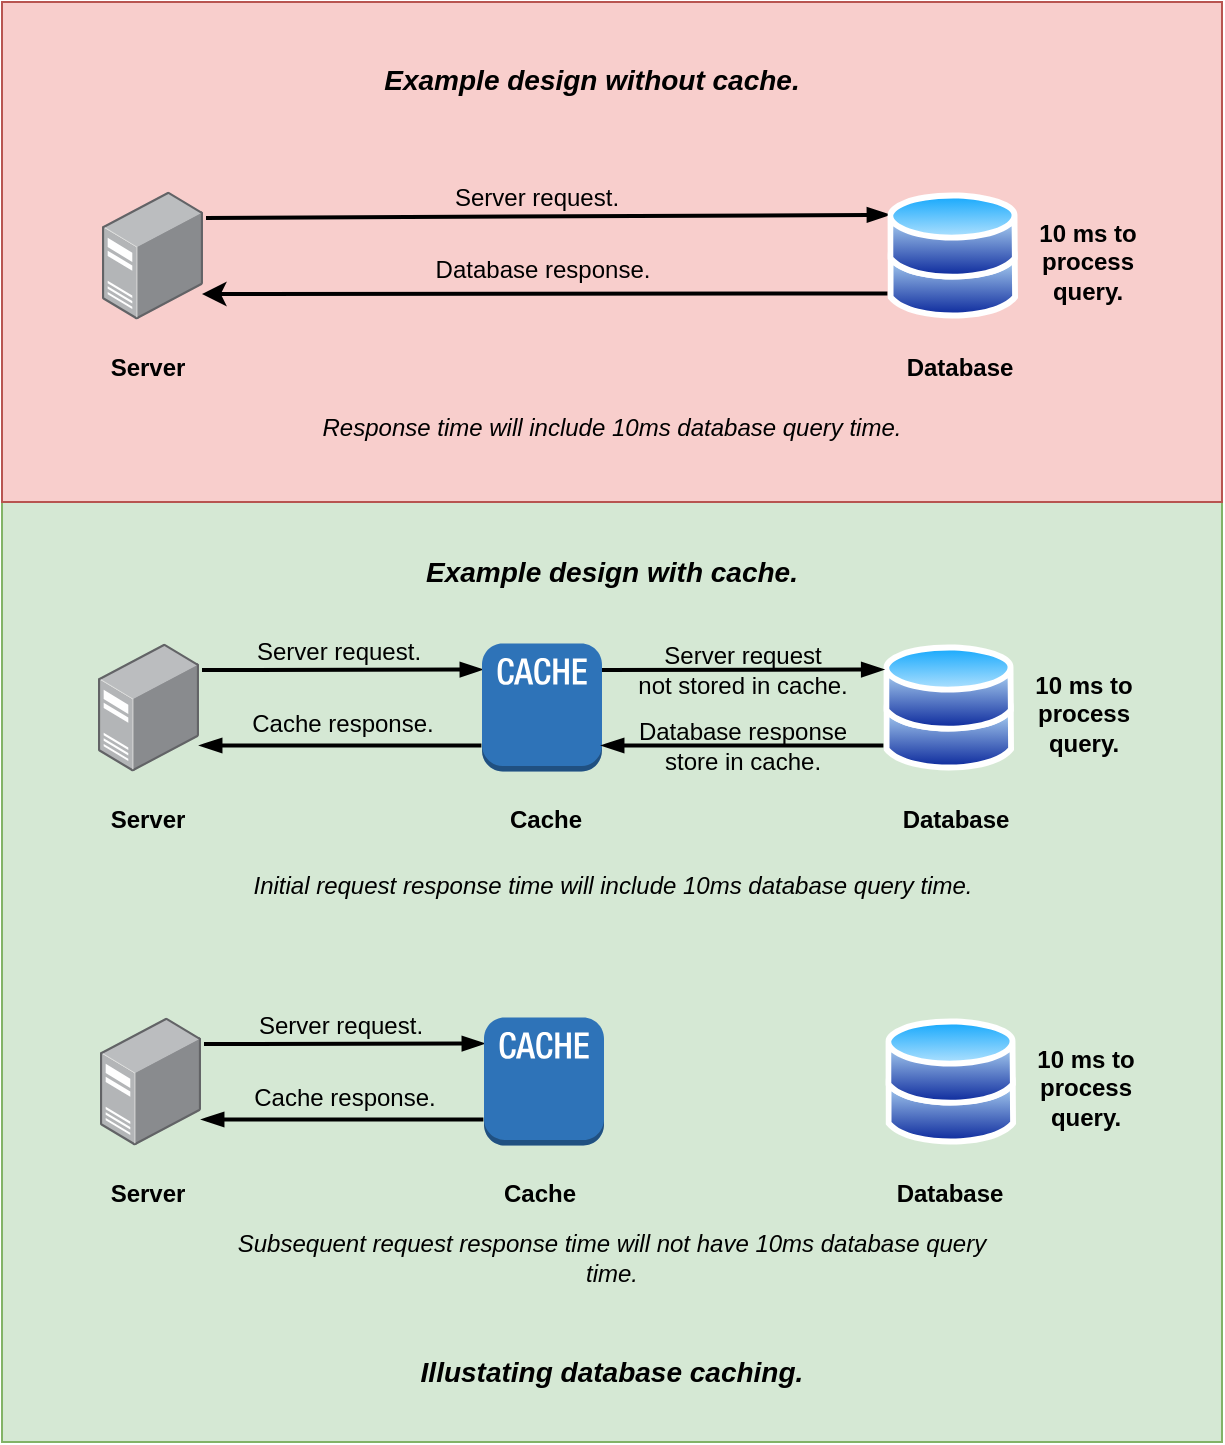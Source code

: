 <mxfile version="21.2.8" type="device">
  <diagram name="Page-1" id="a_7x29M0BtZMgexnZCFp">
    <mxGraphModel dx="1668" dy="965" grid="1" gridSize="10" guides="1" tooltips="1" connect="1" arrows="1" fold="1" page="1" pageScale="1" pageWidth="850" pageHeight="1100" math="0" shadow="0">
      <root>
        <mxCell id="0" />
        <mxCell id="1" parent="0" />
        <mxCell id="mKERD62oj-NlEk-neX_o-59" value="" style="rounded=0;whiteSpace=wrap;html=1;fillColor=#d5e8d4;strokeColor=#82b366;" vertex="1" parent="1">
          <mxGeometry x="200" y="450" width="610" height="470" as="geometry" />
        </mxCell>
        <mxCell id="mKERD62oj-NlEk-neX_o-64" value="" style="rounded=0;whiteSpace=wrap;html=1;fillColor=#f8cecc;strokeColor=#b85450;" vertex="1" parent="1">
          <mxGeometry x="200" y="200" width="610" height="250" as="geometry" />
        </mxCell>
        <mxCell id="mKERD62oj-NlEk-neX_o-13" value="Server request." style="rounded=0;orthogonalLoop=1;jettySize=auto;html=1;entryX=0;entryY=0.5;entryDx=0;entryDy=0;entryPerimeter=0;fontSize=12;fontFamily=Helvetica;strokeWidth=2;endArrow=blockThin;endFill=1;labelBackgroundColor=none;" edge="1" parent="1">
          <mxGeometry x="-0.03" y="10" relative="1" as="geometry">
            <mxPoint x="300" y="534" as="sourcePoint" />
            <mxPoint x="440" y="533.75" as="targetPoint" />
            <mxPoint y="1" as="offset" />
          </mxGeometry>
        </mxCell>
        <mxCell id="mKERD62oj-NlEk-neX_o-14" value="" style="image;points=[];aspect=fixed;html=1;align=center;shadow=0;dashed=0;image=img/lib/allied_telesis/computer_and_terminals/Server_Desktop.svg;" vertex="1" parent="1">
          <mxGeometry x="248" y="520.75" width="50.49" height="64" as="geometry" />
        </mxCell>
        <mxCell id="mKERD62oj-NlEk-neX_o-15" value="" style="image;aspect=fixed;perimeter=ellipsePerimeter;html=1;align=center;shadow=0;dashed=0;spacingTop=3;image=img/lib/active_directory/databases.svg;" vertex="1" parent="1">
          <mxGeometry x="640.69" y="520.75" width="65.31" height="64" as="geometry" />
        </mxCell>
        <mxCell id="mKERD62oj-NlEk-neX_o-16" value="Cache" style="text;html=1;strokeColor=none;fillColor=none;align=center;verticalAlign=middle;whiteSpace=wrap;rounded=0;fontStyle=1" vertex="1" parent="1">
          <mxGeometry x="441.69" y="593.5" width="60" height="30" as="geometry" />
        </mxCell>
        <mxCell id="mKERD62oj-NlEk-neX_o-17" value="Database" style="text;html=1;strokeColor=none;fillColor=none;align=center;verticalAlign=middle;whiteSpace=wrap;rounded=0;fontStyle=1" vertex="1" parent="1">
          <mxGeometry x="647" y="593.5" width="60" height="30" as="geometry" />
        </mxCell>
        <mxCell id="mKERD62oj-NlEk-neX_o-20" value="10 ms to process query." style="text;html=1;strokeColor=none;fillColor=none;align=center;verticalAlign=middle;whiteSpace=wrap;rounded=0;fontStyle=1" vertex="1" parent="1">
          <mxGeometry x="706" y="538" width="70" height="35.5" as="geometry" />
        </mxCell>
        <mxCell id="mKERD62oj-NlEk-neX_o-22" value="" style="outlineConnect=0;dashed=0;verticalLabelPosition=bottom;verticalAlign=top;align=center;html=1;shape=mxgraph.aws3.cache_node;fillColor=#2E73B8;gradientColor=none;aspect=fixed;" vertex="1" parent="1">
          <mxGeometry x="440" y="520.75" width="60" height="64" as="geometry" />
        </mxCell>
        <mxCell id="mKERD62oj-NlEk-neX_o-23" value="&lt;span style=&quot;font-size: 12px;&quot;&gt;Database response&lt;br style=&quot;font-size: 12px;&quot;&gt;store in cache.&lt;br style=&quot;font-size: 12px;&quot;&gt;&lt;/span&gt;" style="rounded=0;orthogonalLoop=1;jettySize=auto;html=1;entryX=0;entryY=0.5;entryDx=0;entryDy=0;endSize=6;startSize=6;jumpSize=9;jumpStyle=none;startArrow=blockThin;startFill=1;exitX=1;exitY=0.5;exitDx=0;exitDy=0;exitPerimeter=0;endArrow=none;endFill=0;labelBackgroundColor=none;strokeWidth=2;fontSize=12;" edge="1" parent="1">
          <mxGeometry x="-0.005" relative="1" as="geometry">
            <mxPoint x="500" y="571.75" as="sourcePoint" />
            <mxPoint x="640.69" y="571.75" as="targetPoint" />
            <mxPoint as="offset" />
          </mxGeometry>
        </mxCell>
        <mxCell id="mKERD62oj-NlEk-neX_o-26" value="&lt;font style=&quot;font-size: 12px;&quot;&gt;Server request &lt;br style=&quot;font-size: 12px;&quot;&gt;not stored in cache.&lt;/font&gt;" style="rounded=0;orthogonalLoop=1;jettySize=auto;html=1;entryX=0;entryY=0.5;entryDx=0;entryDy=0;jumpSize=9;jumpStyle=none;startArrow=none;startFill=0;endArrow=blockThin;endFill=1;labelBackgroundColor=none;fontSize=12;fontFamily=Helvetica;strokeWidth=2;" edge="1" parent="1">
          <mxGeometry x="-0.005" relative="1" as="geometry">
            <mxPoint x="500" y="534" as="sourcePoint" />
            <mxPoint x="640.69" y="533.75" as="targetPoint" />
            <mxPoint as="offset" />
          </mxGeometry>
        </mxCell>
        <mxCell id="mKERD62oj-NlEk-neX_o-27" value="&lt;span style=&quot;font-size: 12px;&quot;&gt;Cache response.&lt;/span&gt;" style="rounded=0;orthogonalLoop=1;jettySize=auto;html=1;entryX=0;entryY=0.5;entryDx=0;entryDy=0;endSize=6;startSize=6;jumpSize=9;jumpStyle=none;startArrow=blockThin;startFill=1;exitX=1;exitY=0.5;exitDx=0;exitDy=0;exitPerimeter=0;endArrow=none;endFill=0;strokeWidth=2;fontSize=12;labelBackgroundColor=none;" edge="1" parent="1">
          <mxGeometry x="0.009" y="11" relative="1" as="geometry">
            <mxPoint x="299" y="571.75" as="sourcePoint" />
            <mxPoint x="439.69" y="571.75" as="targetPoint" />
            <mxPoint as="offset" />
          </mxGeometry>
        </mxCell>
        <mxCell id="mKERD62oj-NlEk-neX_o-28" value="Server request." style="rounded=0;orthogonalLoop=1;jettySize=auto;html=1;entryX=0;entryY=0.5;entryDx=0;entryDy=0;entryPerimeter=0;fontSize=12;fontFamily=Helvetica;strokeWidth=2;endArrow=blockThin;endFill=1;labelBackgroundColor=none;" edge="1" parent="1">
          <mxGeometry x="-0.03" y="10" relative="1" as="geometry">
            <mxPoint x="301" y="721" as="sourcePoint" />
            <mxPoint x="441" y="720.75" as="targetPoint" />
            <mxPoint y="1" as="offset" />
          </mxGeometry>
        </mxCell>
        <mxCell id="mKERD62oj-NlEk-neX_o-29" value="" style="image;points=[];aspect=fixed;html=1;align=center;shadow=0;dashed=0;image=img/lib/allied_telesis/computer_and_terminals/Server_Desktop.svg;" vertex="1" parent="1">
          <mxGeometry x="249" y="707.75" width="50.49" height="64" as="geometry" />
        </mxCell>
        <mxCell id="mKERD62oj-NlEk-neX_o-30" value="" style="image;aspect=fixed;perimeter=ellipsePerimeter;html=1;align=center;shadow=0;dashed=0;spacingTop=3;image=img/lib/active_directory/databases.svg;" vertex="1" parent="1">
          <mxGeometry x="641.69" y="707.75" width="65.31" height="64" as="geometry" />
        </mxCell>
        <mxCell id="mKERD62oj-NlEk-neX_o-31" value="Server" style="text;html=1;strokeColor=none;fillColor=none;align=center;verticalAlign=middle;whiteSpace=wrap;rounded=0;fontStyle=1" vertex="1" parent="1">
          <mxGeometry x="243.25" y="780.5" width="60" height="30" as="geometry" />
        </mxCell>
        <mxCell id="mKERD62oj-NlEk-neX_o-32" value="Database" style="text;html=1;strokeColor=none;fillColor=none;align=center;verticalAlign=middle;whiteSpace=wrap;rounded=0;fontStyle=1" vertex="1" parent="1">
          <mxGeometry x="644.35" y="780.5" width="60" height="30" as="geometry" />
        </mxCell>
        <mxCell id="mKERD62oj-NlEk-neX_o-33" value="10 ms to process query." style="text;html=1;strokeColor=none;fillColor=none;align=center;verticalAlign=middle;whiteSpace=wrap;rounded=0;fontStyle=1" vertex="1" parent="1">
          <mxGeometry x="707" y="725" width="70" height="35.5" as="geometry" />
        </mxCell>
        <mxCell id="mKERD62oj-NlEk-neX_o-34" value="" style="outlineConnect=0;dashed=0;verticalLabelPosition=bottom;verticalAlign=top;align=center;html=1;shape=mxgraph.aws3.cache_node;fillColor=#2E73B8;gradientColor=none;aspect=fixed;" vertex="1" parent="1">
          <mxGeometry x="441" y="707.75" width="60" height="64" as="geometry" />
        </mxCell>
        <mxCell id="mKERD62oj-NlEk-neX_o-37" value="&lt;span style=&quot;font-size: 12px;&quot;&gt;Cache response.&lt;/span&gt;" style="rounded=0;orthogonalLoop=1;jettySize=auto;html=1;entryX=0;entryY=0.5;entryDx=0;entryDy=0;endSize=6;startSize=6;jumpSize=9;jumpStyle=none;startArrow=blockThin;startFill=1;exitX=1;exitY=0.5;exitDx=0;exitDy=0;exitPerimeter=0;endArrow=none;endFill=0;strokeWidth=2;fontSize=12;labelBackgroundColor=none;" edge="1" parent="1">
          <mxGeometry x="0.009" y="11" relative="1" as="geometry">
            <mxPoint x="300" y="758.75" as="sourcePoint" />
            <mxPoint x="440.69" y="758.75" as="targetPoint" />
            <mxPoint as="offset" />
          </mxGeometry>
        </mxCell>
        <mxCell id="mKERD62oj-NlEk-neX_o-38" value="Server request." style="rounded=0;orthogonalLoop=1;jettySize=auto;html=1;entryX=0.013;entryY=0.182;entryDx=0;entryDy=0;entryPerimeter=0;fontSize=12;fontFamily=Helvetica;strokeWidth=2;endArrow=blockThin;endFill=1;labelBackgroundColor=none;" edge="1" parent="1" target="mKERD62oj-NlEk-neX_o-40">
          <mxGeometry x="-0.03" y="10" relative="1" as="geometry">
            <mxPoint x="302" y="308" as="sourcePoint" />
            <mxPoint x="442" y="307.75" as="targetPoint" />
            <mxPoint y="1" as="offset" />
          </mxGeometry>
        </mxCell>
        <mxCell id="mKERD62oj-NlEk-neX_o-39" value="" style="image;points=[];aspect=fixed;html=1;align=center;shadow=0;dashed=0;image=img/lib/allied_telesis/computer_and_terminals/Server_Desktop.svg;" vertex="1" parent="1">
          <mxGeometry x="250" y="294.75" width="50.49" height="64" as="geometry" />
        </mxCell>
        <mxCell id="mKERD62oj-NlEk-neX_o-40" value="" style="image;aspect=fixed;perimeter=ellipsePerimeter;html=1;align=center;shadow=0;dashed=0;spacingTop=3;image=img/lib/active_directory/databases.svg;" vertex="1" parent="1">
          <mxGeometry x="642.69" y="294.75" width="65.31" height="64" as="geometry" />
        </mxCell>
        <mxCell id="mKERD62oj-NlEk-neX_o-41" value="Server" style="text;html=1;strokeColor=none;fillColor=none;align=center;verticalAlign=middle;whiteSpace=wrap;rounded=0;fontStyle=1" vertex="1" parent="1">
          <mxGeometry x="243" y="367.5" width="60" height="30" as="geometry" />
        </mxCell>
        <mxCell id="mKERD62oj-NlEk-neX_o-42" value="Database" style="text;html=1;strokeColor=none;fillColor=none;align=center;verticalAlign=middle;whiteSpace=wrap;rounded=0;fontStyle=1" vertex="1" parent="1">
          <mxGeometry x="649" y="367.5" width="60" height="30" as="geometry" />
        </mxCell>
        <mxCell id="mKERD62oj-NlEk-neX_o-43" value="10 ms to process query." style="text;html=1;strokeColor=none;fillColor=none;align=center;verticalAlign=middle;whiteSpace=wrap;rounded=0;fontStyle=1" vertex="1" parent="1">
          <mxGeometry x="708" y="312" width="70" height="35.5" as="geometry" />
        </mxCell>
        <mxCell id="mKERD62oj-NlEk-neX_o-45" value="&lt;span style=&quot;font-size: 12px;&quot;&gt;Database response.&lt;br&gt;&lt;/span&gt;" style="rounded=0;orthogonalLoop=1;jettySize=auto;html=1;entryX=0;entryY=0.5;entryDx=0;entryDy=0;endSize=6;startSize=6;jumpSize=9;jumpStyle=none;startArrow=classic;startFill=1;endArrow=none;endFill=0;labelBackgroundColor=none;strokeWidth=2;" edge="1" parent="1">
          <mxGeometry x="-0.008" y="12" relative="1" as="geometry">
            <mxPoint x="300" y="346" as="sourcePoint" />
            <mxPoint x="642.69" y="345.75" as="targetPoint" />
            <mxPoint as="offset" />
          </mxGeometry>
        </mxCell>
        <mxCell id="mKERD62oj-NlEk-neX_o-48" value="Response time will include 10ms database query time." style="text;html=1;strokeColor=none;fillColor=none;align=center;verticalAlign=middle;whiteSpace=wrap;rounded=0;fontStyle=2" vertex="1" parent="1">
          <mxGeometry x="335" y="397.5" width="340" height="30" as="geometry" />
        </mxCell>
        <mxCell id="mKERD62oj-NlEk-neX_o-49" value="Initial request response time will include 10ms database query time." style="text;html=1;strokeColor=none;fillColor=none;align=center;verticalAlign=middle;whiteSpace=wrap;rounded=0;fontStyle=2" vertex="1" parent="1">
          <mxGeometry x="322.5" y="626.5" width="365" height="30" as="geometry" />
        </mxCell>
        <mxCell id="mKERD62oj-NlEk-neX_o-50" value="Subsequent request response time will not have 10ms database query time." style="text;html=1;strokeColor=none;fillColor=none;align=center;verticalAlign=middle;whiteSpace=wrap;rounded=0;fontStyle=2" vertex="1" parent="1">
          <mxGeometry x="310" y="812.5" width="390" height="30" as="geometry" />
        </mxCell>
        <mxCell id="mKERD62oj-NlEk-neX_o-51" value="Server" style="text;html=1;strokeColor=none;fillColor=none;align=center;verticalAlign=middle;whiteSpace=wrap;rounded=0;fontStyle=1" vertex="1" parent="1">
          <mxGeometry x="243" y="593.5" width="60" height="30" as="geometry" />
        </mxCell>
        <mxCell id="mKERD62oj-NlEk-neX_o-52" value="Cache" style="text;html=1;strokeColor=none;fillColor=none;align=center;verticalAlign=middle;whiteSpace=wrap;rounded=0;fontStyle=1" vertex="1" parent="1">
          <mxGeometry x="439.49" y="780.5" width="60" height="30" as="geometry" />
        </mxCell>
        <mxCell id="mKERD62oj-NlEk-neX_o-60" value="&lt;i&gt;&lt;b&gt;&lt;font style=&quot;font-size: 14px;&quot;&gt;Illustating database caching.&lt;/font&gt;&lt;/b&gt;&lt;/i&gt;" style="text;html=1;strokeColor=none;fillColor=none;align=center;verticalAlign=middle;whiteSpace=wrap;rounded=0;" vertex="1" parent="1">
          <mxGeometry x="280" y="870" width="450" height="30" as="geometry" />
        </mxCell>
        <mxCell id="mKERD62oj-NlEk-neX_o-62" value="&lt;i&gt;&lt;b&gt;&lt;font style=&quot;font-size: 14px;&quot;&gt;Example design without cache.&lt;/font&gt;&lt;/b&gt;&lt;/i&gt;" style="text;html=1;strokeColor=none;fillColor=none;align=center;verticalAlign=middle;whiteSpace=wrap;rounded=0;" vertex="1" parent="1">
          <mxGeometry x="270" y="224" width="450" height="30" as="geometry" />
        </mxCell>
        <mxCell id="mKERD62oj-NlEk-neX_o-63" value="&lt;i&gt;&lt;b&gt;&lt;font style=&quot;font-size: 14px;&quot;&gt;Example design with cache.&lt;/font&gt;&lt;/b&gt;&lt;/i&gt;" style="text;html=1;strokeColor=none;fillColor=none;align=center;verticalAlign=middle;whiteSpace=wrap;rounded=0;" vertex="1" parent="1">
          <mxGeometry x="280" y="470" width="450" height="30" as="geometry" />
        </mxCell>
      </root>
    </mxGraphModel>
  </diagram>
</mxfile>
